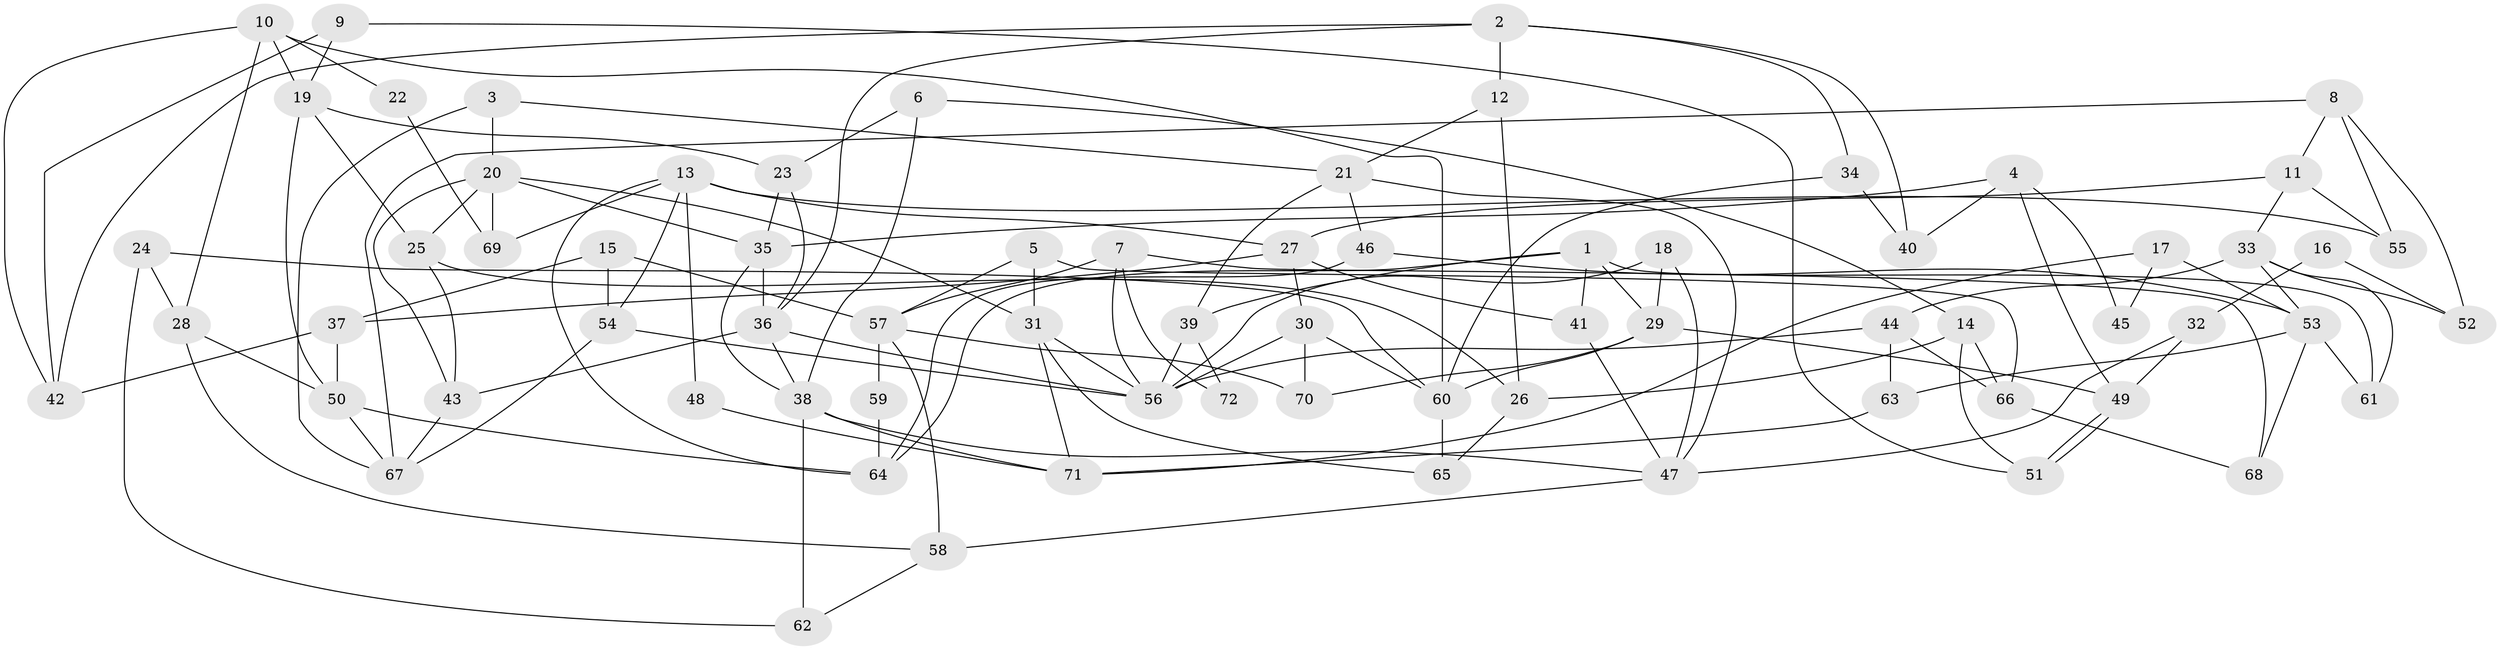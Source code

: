 // Generated by graph-tools (version 1.1) at 2025/15/03/09/25 04:15:17]
// undirected, 72 vertices, 144 edges
graph export_dot {
graph [start="1"]
  node [color=gray90,style=filled];
  1;
  2;
  3;
  4;
  5;
  6;
  7;
  8;
  9;
  10;
  11;
  12;
  13;
  14;
  15;
  16;
  17;
  18;
  19;
  20;
  21;
  22;
  23;
  24;
  25;
  26;
  27;
  28;
  29;
  30;
  31;
  32;
  33;
  34;
  35;
  36;
  37;
  38;
  39;
  40;
  41;
  42;
  43;
  44;
  45;
  46;
  47;
  48;
  49;
  50;
  51;
  52;
  53;
  54;
  55;
  56;
  57;
  58;
  59;
  60;
  61;
  62;
  63;
  64;
  65;
  66;
  67;
  68;
  69;
  70;
  71;
  72;
  1 -- 39;
  1 -- 64;
  1 -- 29;
  1 -- 41;
  1 -- 61;
  2 -- 42;
  2 -- 34;
  2 -- 12;
  2 -- 36;
  2 -- 40;
  3 -- 67;
  3 -- 21;
  3 -- 20;
  4 -- 35;
  4 -- 49;
  4 -- 40;
  4 -- 45;
  5 -- 31;
  5 -- 66;
  5 -- 57;
  6 -- 38;
  6 -- 23;
  6 -- 14;
  7 -- 56;
  7 -- 68;
  7 -- 57;
  7 -- 72;
  8 -- 67;
  8 -- 11;
  8 -- 52;
  8 -- 55;
  9 -- 51;
  9 -- 19;
  9 -- 42;
  10 -- 19;
  10 -- 42;
  10 -- 22;
  10 -- 28;
  10 -- 60;
  11 -- 55;
  11 -- 27;
  11 -- 33;
  12 -- 26;
  12 -- 21;
  13 -- 54;
  13 -- 64;
  13 -- 27;
  13 -- 48;
  13 -- 55;
  13 -- 69;
  14 -- 26;
  14 -- 51;
  14 -- 66;
  15 -- 57;
  15 -- 54;
  15 -- 37;
  16 -- 52;
  16 -- 32;
  17 -- 71;
  17 -- 53;
  17 -- 45;
  18 -- 56;
  18 -- 29;
  18 -- 47;
  19 -- 25;
  19 -- 50;
  19 -- 23;
  20 -- 35;
  20 -- 25;
  20 -- 31;
  20 -- 43;
  20 -- 69;
  21 -- 47;
  21 -- 39;
  21 -- 46;
  22 -- 69;
  23 -- 35;
  23 -- 36;
  24 -- 28;
  24 -- 60;
  24 -- 62;
  25 -- 43;
  25 -- 26;
  26 -- 65;
  27 -- 41;
  27 -- 30;
  27 -- 37;
  28 -- 58;
  28 -- 50;
  29 -- 70;
  29 -- 49;
  29 -- 60;
  30 -- 60;
  30 -- 56;
  30 -- 70;
  31 -- 56;
  31 -- 65;
  31 -- 71;
  32 -- 47;
  32 -- 49;
  33 -- 44;
  33 -- 52;
  33 -- 53;
  33 -- 61;
  34 -- 60;
  34 -- 40;
  35 -- 38;
  35 -- 36;
  36 -- 38;
  36 -- 43;
  36 -- 56;
  37 -- 42;
  37 -- 50;
  38 -- 62;
  38 -- 47;
  38 -- 71;
  39 -- 56;
  39 -- 72;
  41 -- 47;
  43 -- 67;
  44 -- 56;
  44 -- 63;
  44 -- 66;
  46 -- 53;
  46 -- 64;
  47 -- 58;
  48 -- 71;
  49 -- 51;
  49 -- 51;
  50 -- 64;
  50 -- 67;
  53 -- 61;
  53 -- 63;
  53 -- 68;
  54 -- 56;
  54 -- 67;
  57 -- 58;
  57 -- 59;
  57 -- 70;
  58 -- 62;
  59 -- 64;
  60 -- 65;
  63 -- 71;
  66 -- 68;
}
